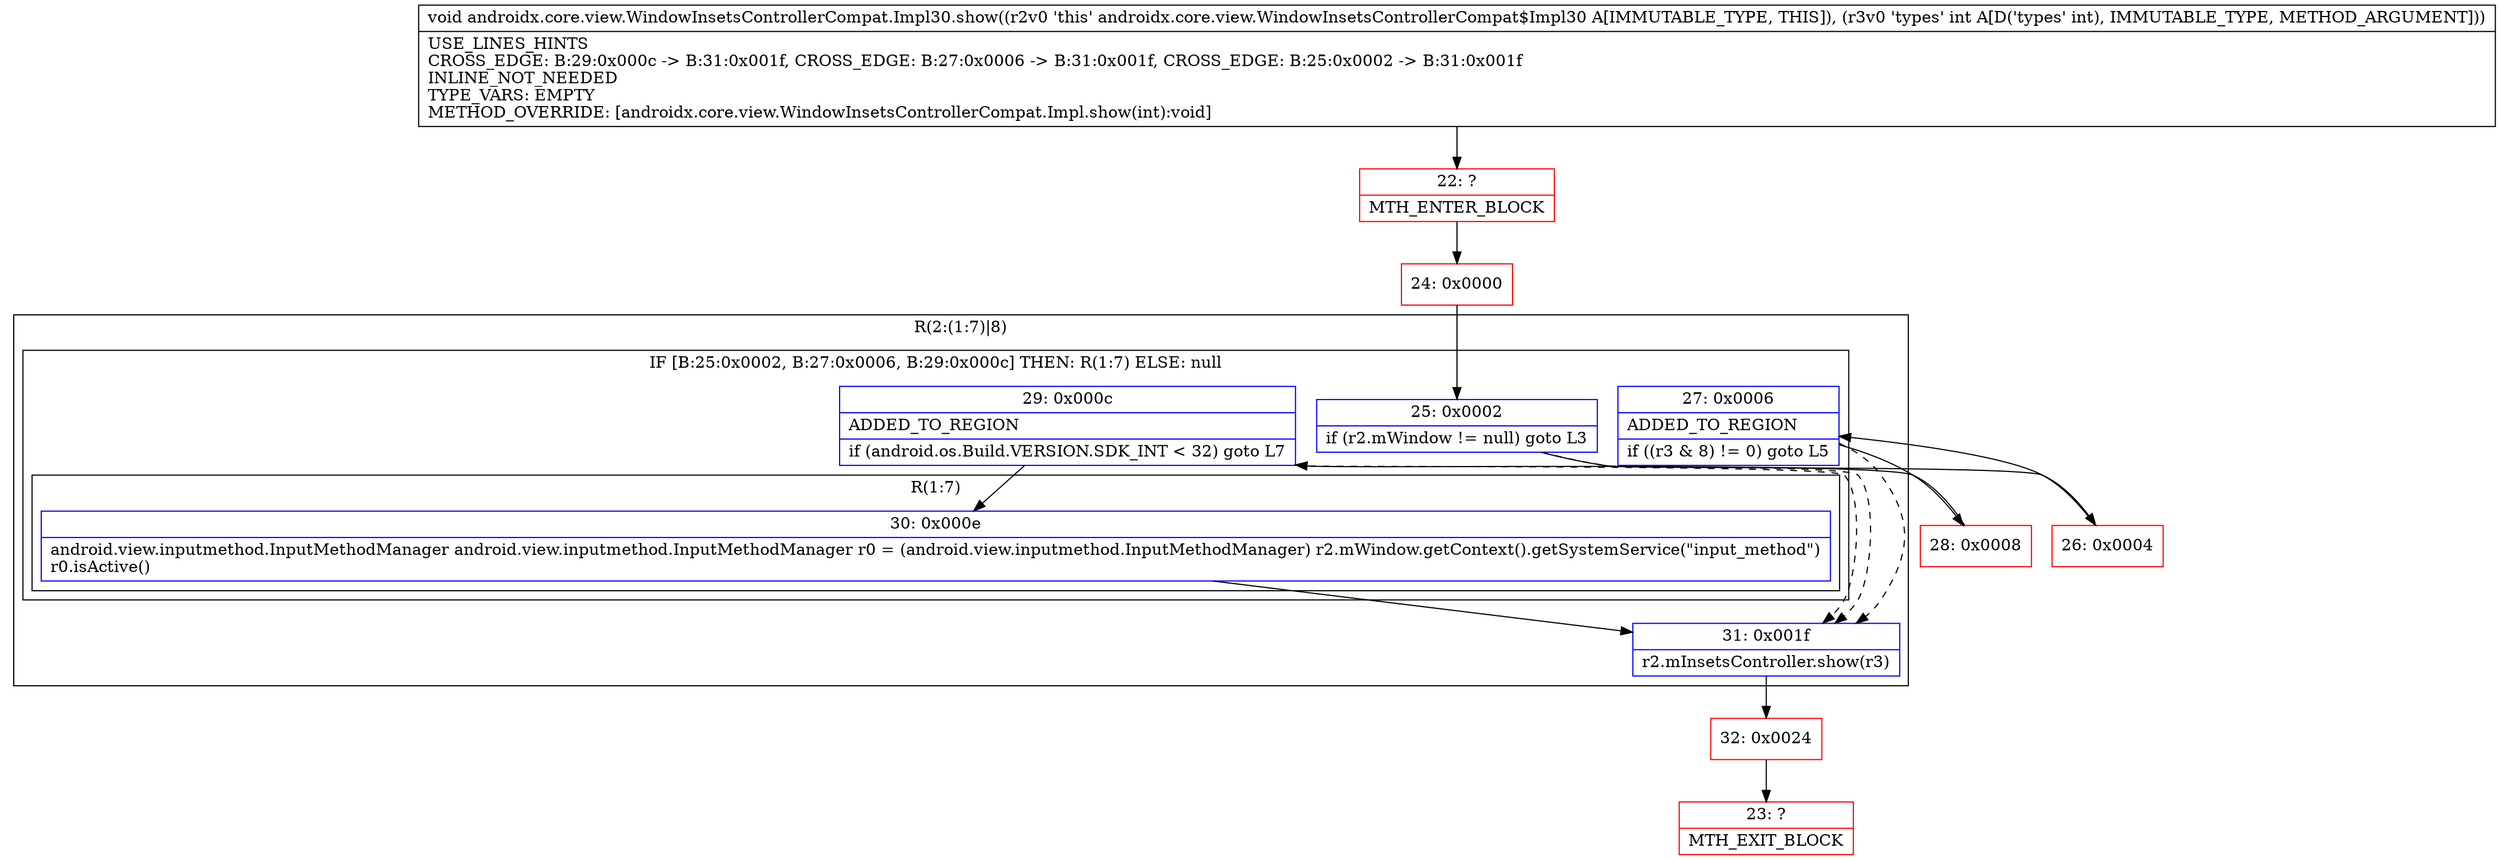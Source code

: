 digraph "CFG forandroidx.core.view.WindowInsetsControllerCompat.Impl30.show(I)V" {
subgraph cluster_Region_1932196146 {
label = "R(2:(1:7)|8)";
node [shape=record,color=blue];
subgraph cluster_IfRegion_1040909869 {
label = "IF [B:25:0x0002, B:27:0x0006, B:29:0x000c] THEN: R(1:7) ELSE: null";
node [shape=record,color=blue];
Node_25 [shape=record,label="{25\:\ 0x0002|if (r2.mWindow != null) goto L3\l}"];
Node_27 [shape=record,label="{27\:\ 0x0006|ADDED_TO_REGION\l|if ((r3 & 8) != 0) goto L5\l}"];
Node_29 [shape=record,label="{29\:\ 0x000c|ADDED_TO_REGION\l|if (android.os.Build.VERSION.SDK_INT \< 32) goto L7\l}"];
subgraph cluster_Region_504334806 {
label = "R(1:7)";
node [shape=record,color=blue];
Node_30 [shape=record,label="{30\:\ 0x000e|android.view.inputmethod.InputMethodManager android.view.inputmethod.InputMethodManager r0 = (android.view.inputmethod.InputMethodManager) r2.mWindow.getContext().getSystemService(\"input_method\")\lr0.isActive()\l}"];
}
}
Node_31 [shape=record,label="{31\:\ 0x001f|r2.mInsetsController.show(r3)\l}"];
}
Node_22 [shape=record,color=red,label="{22\:\ ?|MTH_ENTER_BLOCK\l}"];
Node_24 [shape=record,color=red,label="{24\:\ 0x0000}"];
Node_26 [shape=record,color=red,label="{26\:\ 0x0004}"];
Node_28 [shape=record,color=red,label="{28\:\ 0x0008}"];
Node_32 [shape=record,color=red,label="{32\:\ 0x0024}"];
Node_23 [shape=record,color=red,label="{23\:\ ?|MTH_EXIT_BLOCK\l}"];
MethodNode[shape=record,label="{void androidx.core.view.WindowInsetsControllerCompat.Impl30.show((r2v0 'this' androidx.core.view.WindowInsetsControllerCompat$Impl30 A[IMMUTABLE_TYPE, THIS]), (r3v0 'types' int A[D('types' int), IMMUTABLE_TYPE, METHOD_ARGUMENT]))  | USE_LINES_HINTS\lCROSS_EDGE: B:29:0x000c \-\> B:31:0x001f, CROSS_EDGE: B:27:0x0006 \-\> B:31:0x001f, CROSS_EDGE: B:25:0x0002 \-\> B:31:0x001f\lINLINE_NOT_NEEDED\lTYPE_VARS: EMPTY\lMETHOD_OVERRIDE: [androidx.core.view.WindowInsetsControllerCompat.Impl.show(int):void]\l}"];
MethodNode -> Node_22;Node_25 -> Node_26;
Node_25 -> Node_31[style=dashed];
Node_27 -> Node_28;
Node_27 -> Node_31[style=dashed];
Node_29 -> Node_30;
Node_29 -> Node_31[style=dashed];
Node_30 -> Node_31;
Node_31 -> Node_32;
Node_22 -> Node_24;
Node_24 -> Node_25;
Node_26 -> Node_27;
Node_28 -> Node_29;
Node_32 -> Node_23;
}

